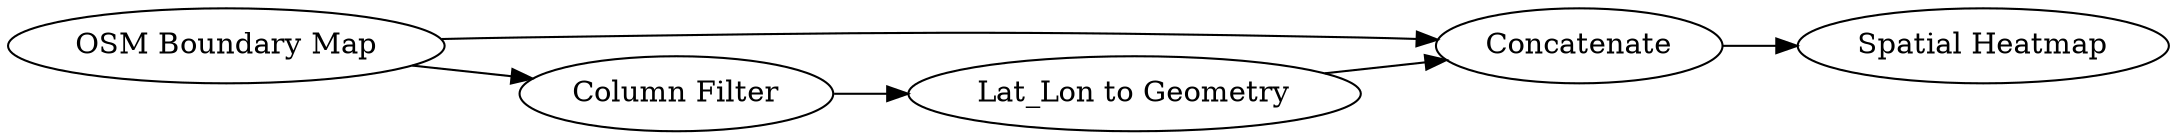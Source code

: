 digraph {
	8 -> 6
	5 -> 4
	4 -> 8
	3 -> 8
	3 -> 5
	5 [label="Column Filter"]
	4 [label="Lat_Lon to Geometry"]
	6 [label="Spatial Heatmap"]
	8 [label=Concatenate]
	3 [label="OSM Boundary Map"]
	rankdir=LR
}
